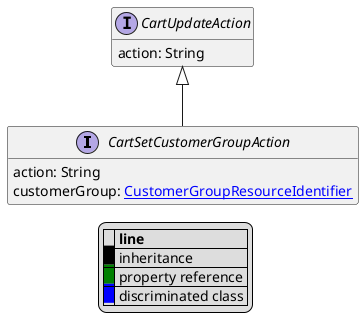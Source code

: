 @startuml

hide empty fields
hide empty methods
legend
|= |= line |
|<back:black>   </back>| inheritance |
|<back:green>   </back>| property reference |
|<back:blue>   </back>| discriminated class |
endlegend
interface CartSetCustomerGroupAction [[CartSetCustomerGroupAction.svg]] extends CartUpdateAction {
    action: String
    customerGroup: [[CustomerGroupResourceIdentifier.svg CustomerGroupResourceIdentifier]]
}
interface CartUpdateAction [[CartUpdateAction.svg]]  {
    action: String
}





@enduml
